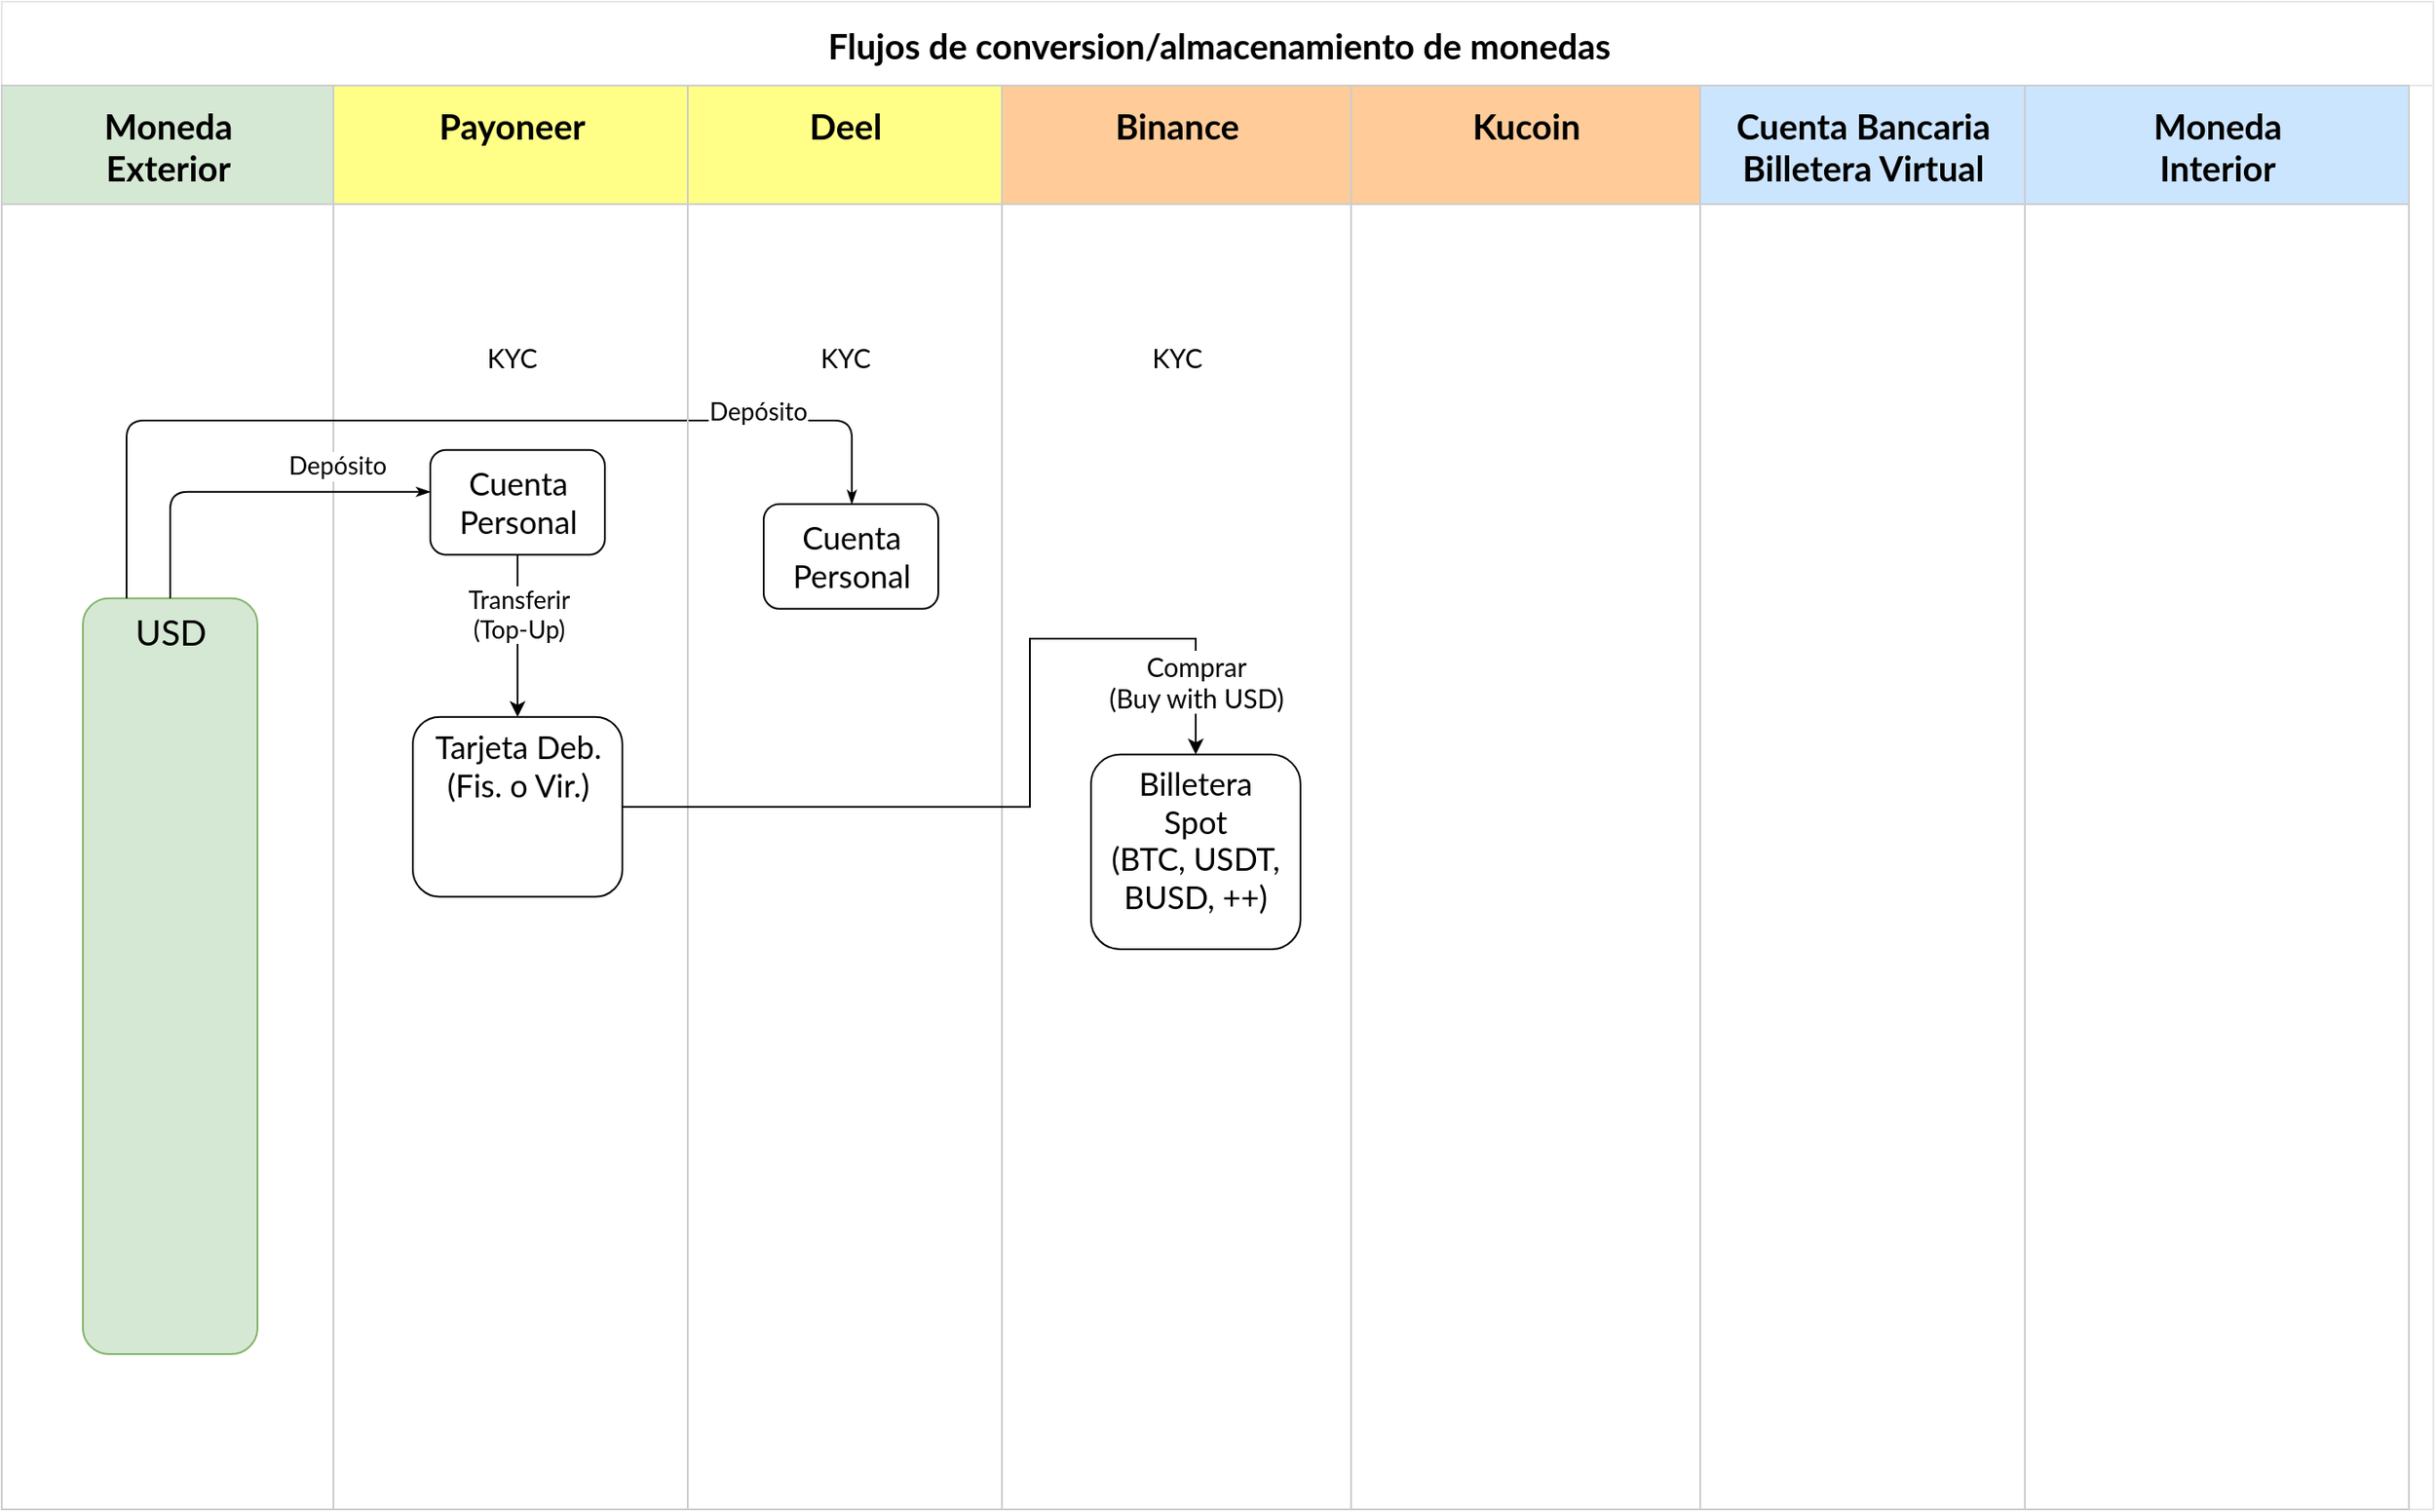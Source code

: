 <mxfile version="20.8.5" type="github">
  <diagram name="Page-1" id="74e2e168-ea6b-b213-b513-2b3c1d86103e">
    <mxGraphModel dx="2158" dy="1363" grid="0" gridSize="10" guides="1" tooltips="1" connect="1" arrows="1" fold="1" page="0" pageScale="1" pageWidth="1100" pageHeight="850" background="none" math="0" shadow="0">
      <root>
        <mxCell id="0" />
        <mxCell id="1" parent="0" />
        <mxCell id="77e6c97f196da883-1" value="Flujos de conversion/almacenamiento de monedas" style="swimlane;html=1;childLayout=stackLayout;startSize=48;rounded=0;shadow=0;labelBackgroundColor=none;strokeWidth=1;fontFamily=Lato;fontSize=20;align=center;fontSource=https%3A%2F%2Ffonts.googleapis.com%2Fcss%3Ffamily%3DLato;autosize=1;strokeColor=#E6E6E6;" parent="1" vertex="1">
          <mxGeometry x="70" y="-20" width="1393" height="864" as="geometry" />
        </mxCell>
        <mxCell id="77e6c97f196da883-2" value="&lt;div&gt;Moneda&lt;/div&gt;&lt;div&gt;Exterior&lt;/div&gt;" style="swimlane;html=1;startSize=68;fontFamily=Lato;fontSource=https%3A%2F%2Ffonts.googleapis.com%2Fcss%3Ffamily%3DLato;fontSize=20;fillColor=#d5e8d4;strokeColor=#CCCCCC;autosize=1;verticalAlign=middle;" parent="77e6c97f196da883-1" vertex="1">
          <mxGeometry y="48" width="190" height="816" as="geometry" />
        </mxCell>
        <mxCell id="1xJKque4gwnT1mqs9br3-10" value="" style="group" vertex="1" connectable="0" parent="77e6c97f196da883-2">
          <mxGeometry x="46.5" y="293.89" width="100" height="433.11" as="geometry" />
        </mxCell>
        <mxCell id="77e6c97f196da883-8" value="USD" style="rounded=1;whiteSpace=wrap;html=1;shadow=0;labelBackgroundColor=none;strokeWidth=1;fontFamily=Lato;fontSize=20;align=center;fontSource=https%3A%2F%2Ffonts.googleapis.com%2Fcss%3Ffamily%3DLato;verticalAlign=top;fillColor=#d5e8d4;strokeColor=#82b366;" parent="1xJKque4gwnT1mqs9br3-10" vertex="1">
          <mxGeometry width="100" height="433.11" as="geometry" />
        </mxCell>
        <mxCell id="1xJKque4gwnT1mqs9br3-9" value="" style="shape=image;html=1;verticalAlign=top;verticalLabelPosition=bottom;labelBackgroundColor=#ffffff;imageAspect=0;aspect=fixed;image=https://cdn1.iconfinder.com/data/icons/ionicons-fill-vol-2/512/logo-usd-128.png;strokeColor=#CCCCCC;fontFamily=Lato;fontSource=https%3A%2F%2Ffonts.googleapis.com%2Fcss%3Ffamily%3DLato;fontSize=14;" vertex="1" parent="1xJKque4gwnT1mqs9br3-10">
          <mxGeometry x="21" y="174.114" width="58" height="58" as="geometry" />
        </mxCell>
        <mxCell id="77e6c97f196da883-3" value="&lt;div&gt;Payoneer&lt;/div&gt;&lt;div&gt;&lt;br&gt;&lt;/div&gt;" style="swimlane;html=1;startSize=68;fontFamily=Lato;fontSource=https%3A%2F%2Ffonts.googleapis.com%2Fcss%3Ffamily%3DLato;fontSize=20;fillColor=#ffff88;strokeColor=#CCCCCC;autosize=1;verticalAlign=middle;" parent="77e6c97f196da883-1" vertex="1">
          <mxGeometry x="190" y="48" width="203" height="816" as="geometry" />
        </mxCell>
        <mxCell id="1xJKque4gwnT1mqs9br3-6" value="" style="edgeStyle=orthogonalEdgeStyle;rounded=0;orthogonalLoop=1;jettySize=auto;html=1;fontFamily=Lato;fontSource=https%3A%2F%2Ffonts.googleapis.com%2Fcss%3Ffamily%3DLato;fontSize=14;" edge="1" parent="77e6c97f196da883-3" source="77e6c97f196da883-11" target="1xJKque4gwnT1mqs9br3-5">
          <mxGeometry relative="1" as="geometry" />
        </mxCell>
        <mxCell id="1xJKque4gwnT1mqs9br3-7" value="&lt;div&gt;Transferir&lt;/div&gt;&lt;div&gt;(Top-Up)&lt;br&gt;&lt;/div&gt;" style="edgeLabel;html=1;align=center;verticalAlign=middle;resizable=0;points=[];fontSize=14;fontFamily=Lato;" vertex="1" connectable="0" parent="1xJKque4gwnT1mqs9br3-6">
          <mxGeometry x="-0.202" y="1" relative="1" as="geometry">
            <mxPoint x="-1" y="-3" as="offset" />
          </mxGeometry>
        </mxCell>
        <mxCell id="77e6c97f196da883-11" value="&lt;div style=&quot;font-size: 18px;&quot;&gt;Cuenta&lt;/div&gt;&lt;div style=&quot;font-size: 18px;&quot;&gt;Personal&lt;br style=&quot;font-size: 18px;&quot;&gt;&lt;/div&gt;" style="rounded=1;whiteSpace=wrap;html=1;shadow=0;labelBackgroundColor=none;strokeWidth=1;fontFamily=Lato;fontSize=18;align=center;fontSource=https%3A%2F%2Ffonts.googleapis.com%2Fcss%3Ffamily%3DLato;" parent="77e6c97f196da883-3" vertex="1">
          <mxGeometry x="55.5" y="208.89" width="100" height="60" as="geometry" />
        </mxCell>
        <mxCell id="1xJKque4gwnT1mqs9br3-5" value="&lt;div style=&quot;font-size: 18px;&quot;&gt;Tarjeta Deb.&lt;br style=&quot;font-size: 18px;&quot;&gt;&lt;/div&gt;&lt;div style=&quot;font-size: 18px;&quot;&gt;(Fis. o Vir.)&lt;br style=&quot;font-size: 18px;&quot;&gt;&lt;/div&gt;" style="whiteSpace=wrap;html=1;fontSize=18;fontFamily=Lato;rounded=1;shadow=0;labelBackgroundColor=none;strokeWidth=1;fontSource=https%3A%2F%2Ffonts.googleapis.com%2Fcss%3Ffamily%3DLato;verticalAlign=top;" vertex="1" parent="77e6c97f196da883-3">
          <mxGeometry x="45.5" y="361.89" width="120" height="103" as="geometry" />
        </mxCell>
        <mxCell id="1xJKque4gwnT1mqs9br3-8" value="" style="shape=image;html=1;verticalAlign=top;verticalLabelPosition=bottom;labelBackgroundColor=#ffffff;imageAspect=0;aspect=fixed;image=https://cdn0.iconfinder.com/data/icons/credit-card-debit-card-payment-PNG/80/Mastercard-Curved.png;strokeColor=#CCCCCC;fontFamily=Lato;fontSource=https%3A%2F%2Ffonts.googleapis.com%2Fcss%3Ffamily%3DLato;fontSize=14;" vertex="1" parent="77e6c97f196da883-3">
          <mxGeometry x="83" y="419.89" width="45" height="45" as="geometry" />
        </mxCell>
        <mxCell id="1xJKque4gwnT1mqs9br3-14" value="KYC" style="shape=image;html=1;verticalAlign=top;verticalLabelPosition=bottom;labelBackgroundColor=#ffffff;imageAspect=0;aspect=fixed;image=https://cdn0.iconfinder.com/data/icons/phosphor-regular-vol-3/256/identification-card-128.png;strokeColor=#CCCCCC;fontFamily=Lato;fontSource=https%3A%2F%2Ffonts.googleapis.com%2Fcss%3Ffamily%3DLato;fontSize=15;" vertex="1" parent="77e6c97f196da883-3">
          <mxGeometry x="76" y="89" width="51" height="51" as="geometry" />
        </mxCell>
        <mxCell id="77e6c97f196da883-26" style="edgeStyle=orthogonalEdgeStyle;rounded=1;html=1;labelBackgroundColor=none;startArrow=none;startFill=0;startSize=5;endArrow=classicThin;endFill=1;endSize=5;jettySize=auto;orthogonalLoop=1;strokeWidth=1;fontFamily=Lato;fontSize=20;fontSource=https%3A%2F%2Ffonts.googleapis.com%2Fcss%3Ffamily%3DLato;exitX=0.5;exitY=0;exitDx=0;exitDy=0;" parent="77e6c97f196da883-1" source="77e6c97f196da883-8" target="77e6c97f196da883-11" edge="1">
          <mxGeometry relative="1" as="geometry">
            <Array as="points">
              <mxPoint x="96.5" y="280.89" />
            </Array>
          </mxGeometry>
        </mxCell>
        <mxCell id="1xJKque4gwnT1mqs9br3-2" value="Depósito" style="edgeLabel;html=1;align=center;verticalAlign=middle;resizable=0;points=[];fontSize=14;fontFamily=Lato;" vertex="1" connectable="0" parent="77e6c97f196da883-26">
          <mxGeometry x="0.277" relative="1" as="geometry">
            <mxPoint x="22" y="-15" as="offset" />
          </mxGeometry>
        </mxCell>
        <mxCell id="1xJKque4gwnT1mqs9br3-11" style="edgeStyle=orthogonalEdgeStyle;rounded=1;html=1;labelBackgroundColor=none;startArrow=none;startFill=0;startSize=5;endArrow=classicThin;endFill=1;endSize=5;jettySize=auto;orthogonalLoop=1;strokeWidth=1;fontFamily=Lato;fontSize=20;fontSource=https%3A%2F%2Ffonts.googleapis.com%2Fcss%3Ffamily%3DLato;exitX=0.25;exitY=0;exitDx=0;exitDy=0;entryX=0.5;entryY=0;entryDx=0;entryDy=0;" edge="1" parent="77e6c97f196da883-1" target="1xJKque4gwnT1mqs9br3-13" source="77e6c97f196da883-8">
          <mxGeometry relative="1" as="geometry">
            <mxPoint x="81.5" y="341.89" as="sourcePoint" />
            <Array as="points">
              <mxPoint x="72" y="240" />
              <mxPoint x="487" y="240" />
              <mxPoint x="487" y="288" />
            </Array>
          </mxGeometry>
        </mxCell>
        <mxCell id="1xJKque4gwnT1mqs9br3-12" value="Depósito" style="edgeLabel;html=1;align=center;verticalAlign=middle;resizable=0;points=[];fontSize=14;fontFamily=Lato;" vertex="1" connectable="0" parent="1xJKque4gwnT1mqs9br3-11">
          <mxGeometry x="0.277" relative="1" as="geometry">
            <mxPoint x="102" y="-5" as="offset" />
          </mxGeometry>
        </mxCell>
        <mxCell id="1xJKque4gwnT1mqs9br3-1" value="&lt;div&gt;Deel&lt;/div&gt;&lt;div&gt;&lt;br&gt;&lt;/div&gt;" style="swimlane;html=1;startSize=68;fontFamily=Lato;fontSource=https%3A%2F%2Ffonts.googleapis.com%2Fcss%3Ffamily%3DLato;fontSize=20;fillColor=#ffff88;strokeColor=#CCCCCC;autosize=1;verticalAlign=middle;" vertex="1" parent="77e6c97f196da883-1">
          <mxGeometry x="393" y="48" width="180" height="816" as="geometry" />
        </mxCell>
        <mxCell id="1xJKque4gwnT1mqs9br3-13" value="&lt;div style=&quot;font-size: 18px;&quot;&gt;Cuenta&lt;/div&gt;&lt;div style=&quot;font-size: 18px;&quot;&gt;Personal&lt;br style=&quot;font-size: 18px;&quot;&gt;&lt;/div&gt;" style="rounded=1;whiteSpace=wrap;html=1;shadow=0;labelBackgroundColor=none;strokeWidth=1;fontFamily=Lato;fontSize=18;align=center;fontSource=https%3A%2F%2Ffonts.googleapis.com%2Fcss%3Ffamily%3DLato;" vertex="1" parent="1xJKque4gwnT1mqs9br3-1">
          <mxGeometry x="43.5" y="239.89" width="100" height="60" as="geometry" />
        </mxCell>
        <mxCell id="1xJKque4gwnT1mqs9br3-15" value="KYC" style="shape=image;html=1;verticalAlign=top;verticalLabelPosition=bottom;labelBackgroundColor=#ffffff;imageAspect=0;aspect=fixed;image=https://cdn0.iconfinder.com/data/icons/phosphor-regular-vol-3/256/identification-card-128.png;strokeColor=#CCCCCC;fontFamily=Lato;fontSource=https%3A%2F%2Ffonts.googleapis.com%2Fcss%3Ffamily%3DLato;fontSize=15;" vertex="1" parent="1xJKque4gwnT1mqs9br3-1">
          <mxGeometry x="64.5" y="89" width="51" height="51" as="geometry" />
        </mxCell>
        <mxCell id="77e6c97f196da883-4" value="&lt;div&gt;Binance&lt;/div&gt;&lt;div&gt;&lt;br&gt;&lt;/div&gt;" style="swimlane;html=1;startSize=68;fontFamily=Lato;fontSource=https%3A%2F%2Ffonts.googleapis.com%2Fcss%3Ffamily%3DLato;fontSize=20;fillColor=#ffcc99;strokeColor=#CCCCCC;autosize=1;verticalAlign=middle;" parent="77e6c97f196da883-1" vertex="1">
          <mxGeometry x="573" y="48" width="200" height="816" as="geometry" />
        </mxCell>
        <mxCell id="1xJKque4gwnT1mqs9br3-16" value="KYC" style="shape=image;html=1;verticalAlign=top;verticalLabelPosition=bottom;labelBackgroundColor=#ffffff;imageAspect=0;aspect=fixed;image=https://cdn0.iconfinder.com/data/icons/phosphor-regular-vol-3/256/identification-card-128.png;strokeColor=#CCCCCC;fontFamily=Lato;fontSource=https%3A%2F%2Ffonts.googleapis.com%2Fcss%3Ffamily%3DLato;fontSize=15;" vertex="1" parent="77e6c97f196da883-4">
          <mxGeometry x="74.5" y="89" width="51" height="51" as="geometry" />
        </mxCell>
        <mxCell id="1xJKque4gwnT1mqs9br3-19" value="&lt;div style=&quot;font-size: 18px;&quot;&gt;Billetera&lt;/div&gt;&lt;div style=&quot;font-size: 18px;&quot;&gt;Spot&lt;/div&gt;&lt;div style=&quot;font-size: 18px;&quot;&gt;(BTC, USDT, BUSD, ++)&lt;br style=&quot;font-size: 18px;&quot;&gt;&lt;/div&gt;" style="whiteSpace=wrap;html=1;fontSize=18;fontFamily=Lato;verticalAlign=top;rounded=1;shadow=0;labelBackgroundColor=none;strokeWidth=1;fontSource=https%3A%2F%2Ffonts.googleapis.com%2Fcss%3Ffamily%3DLato;" vertex="1" parent="77e6c97f196da883-4">
          <mxGeometry x="51" y="383.39" width="120" height="111.61" as="geometry" />
        </mxCell>
        <mxCell id="77e6c97f196da883-5" value="&lt;div&gt;Kucoin&lt;/div&gt;&lt;div&gt;&lt;br&gt;&lt;/div&gt;" style="swimlane;html=1;startSize=68;fontFamily=Lato;fontSource=https%3A%2F%2Ffonts.googleapis.com%2Fcss%3Ffamily%3DLato;fontSize=20;fillColor=#ffcc99;strokeColor=#CCCCCC;autosize=1;verticalAlign=middle;" parent="77e6c97f196da883-1" vertex="1">
          <mxGeometry x="773" y="48" width="200" height="816" as="geometry" />
        </mxCell>
        <mxCell id="77e6c97f196da883-6" value="&lt;div&gt;Cuenta Bancaria &lt;br&gt;&lt;/div&gt;&lt;div&gt;Billetera Virtual&lt;br&gt;&lt;/div&gt;" style="swimlane;html=1;startSize=68;fontFamily=Lato;fontSource=https%3A%2F%2Ffonts.googleapis.com%2Fcss%3Ffamily%3DLato;fontSize=20;fillColor=#cce5ff;strokeColor=#CCCCCC;autosize=1;verticalAlign=middle;" parent="77e6c97f196da883-1" vertex="1">
          <mxGeometry x="973" y="48" width="186" height="816" as="geometry" />
        </mxCell>
        <mxCell id="77e6c97f196da883-7" value="&lt;div&gt;Moneda&lt;/div&gt;&lt;div&gt;Interior&lt;br&gt;&lt;/div&gt;" style="swimlane;html=1;startSize=68;fontFamily=Lato;fontSource=https%3A%2F%2Ffonts.googleapis.com%2Fcss%3Ffamily%3DLato;fontSize=20;fillColor=#cce5ff;strokeColor=#CCCCCC;autosize=1;verticalAlign=middle;" parent="77e6c97f196da883-1" vertex="1">
          <mxGeometry x="1159" y="48" width="220" height="816" as="geometry" />
        </mxCell>
        <mxCell id="1xJKque4gwnT1mqs9br3-20" value="" style="edgeStyle=orthogonalEdgeStyle;rounded=0;orthogonalLoop=1;jettySize=auto;html=1;fontFamily=Lato;fontSource=https%3A%2F%2Ffonts.googleapis.com%2Fcss%3Ffamily%3DLato;fontSize=15;entryX=0.5;entryY=0;entryDx=0;entryDy=0;" edge="1" parent="77e6c97f196da883-1" source="1xJKque4gwnT1mqs9br3-5" target="1xJKque4gwnT1mqs9br3-19">
          <mxGeometry relative="1" as="geometry">
            <Array as="points">
              <mxPoint x="589" y="461" />
              <mxPoint x="589" y="365" />
              <mxPoint x="684" y="365" />
            </Array>
          </mxGeometry>
        </mxCell>
        <mxCell id="1xJKque4gwnT1mqs9br3-21" value="&lt;div&gt;Comprar&lt;/div&gt;&lt;div&gt;(Buy with USD)&lt;br&gt;&lt;/div&gt;" style="edgeLabel;html=1;align=center;verticalAlign=middle;resizable=0;points=[];fontSize=15;fontFamily=Lato;" vertex="1" connectable="0" parent="1xJKque4gwnT1mqs9br3-20">
          <mxGeometry x="0.899" y="2" relative="1" as="geometry">
            <mxPoint x="-2" y="-18" as="offset" />
          </mxGeometry>
        </mxCell>
      </root>
    </mxGraphModel>
  </diagram>
</mxfile>
